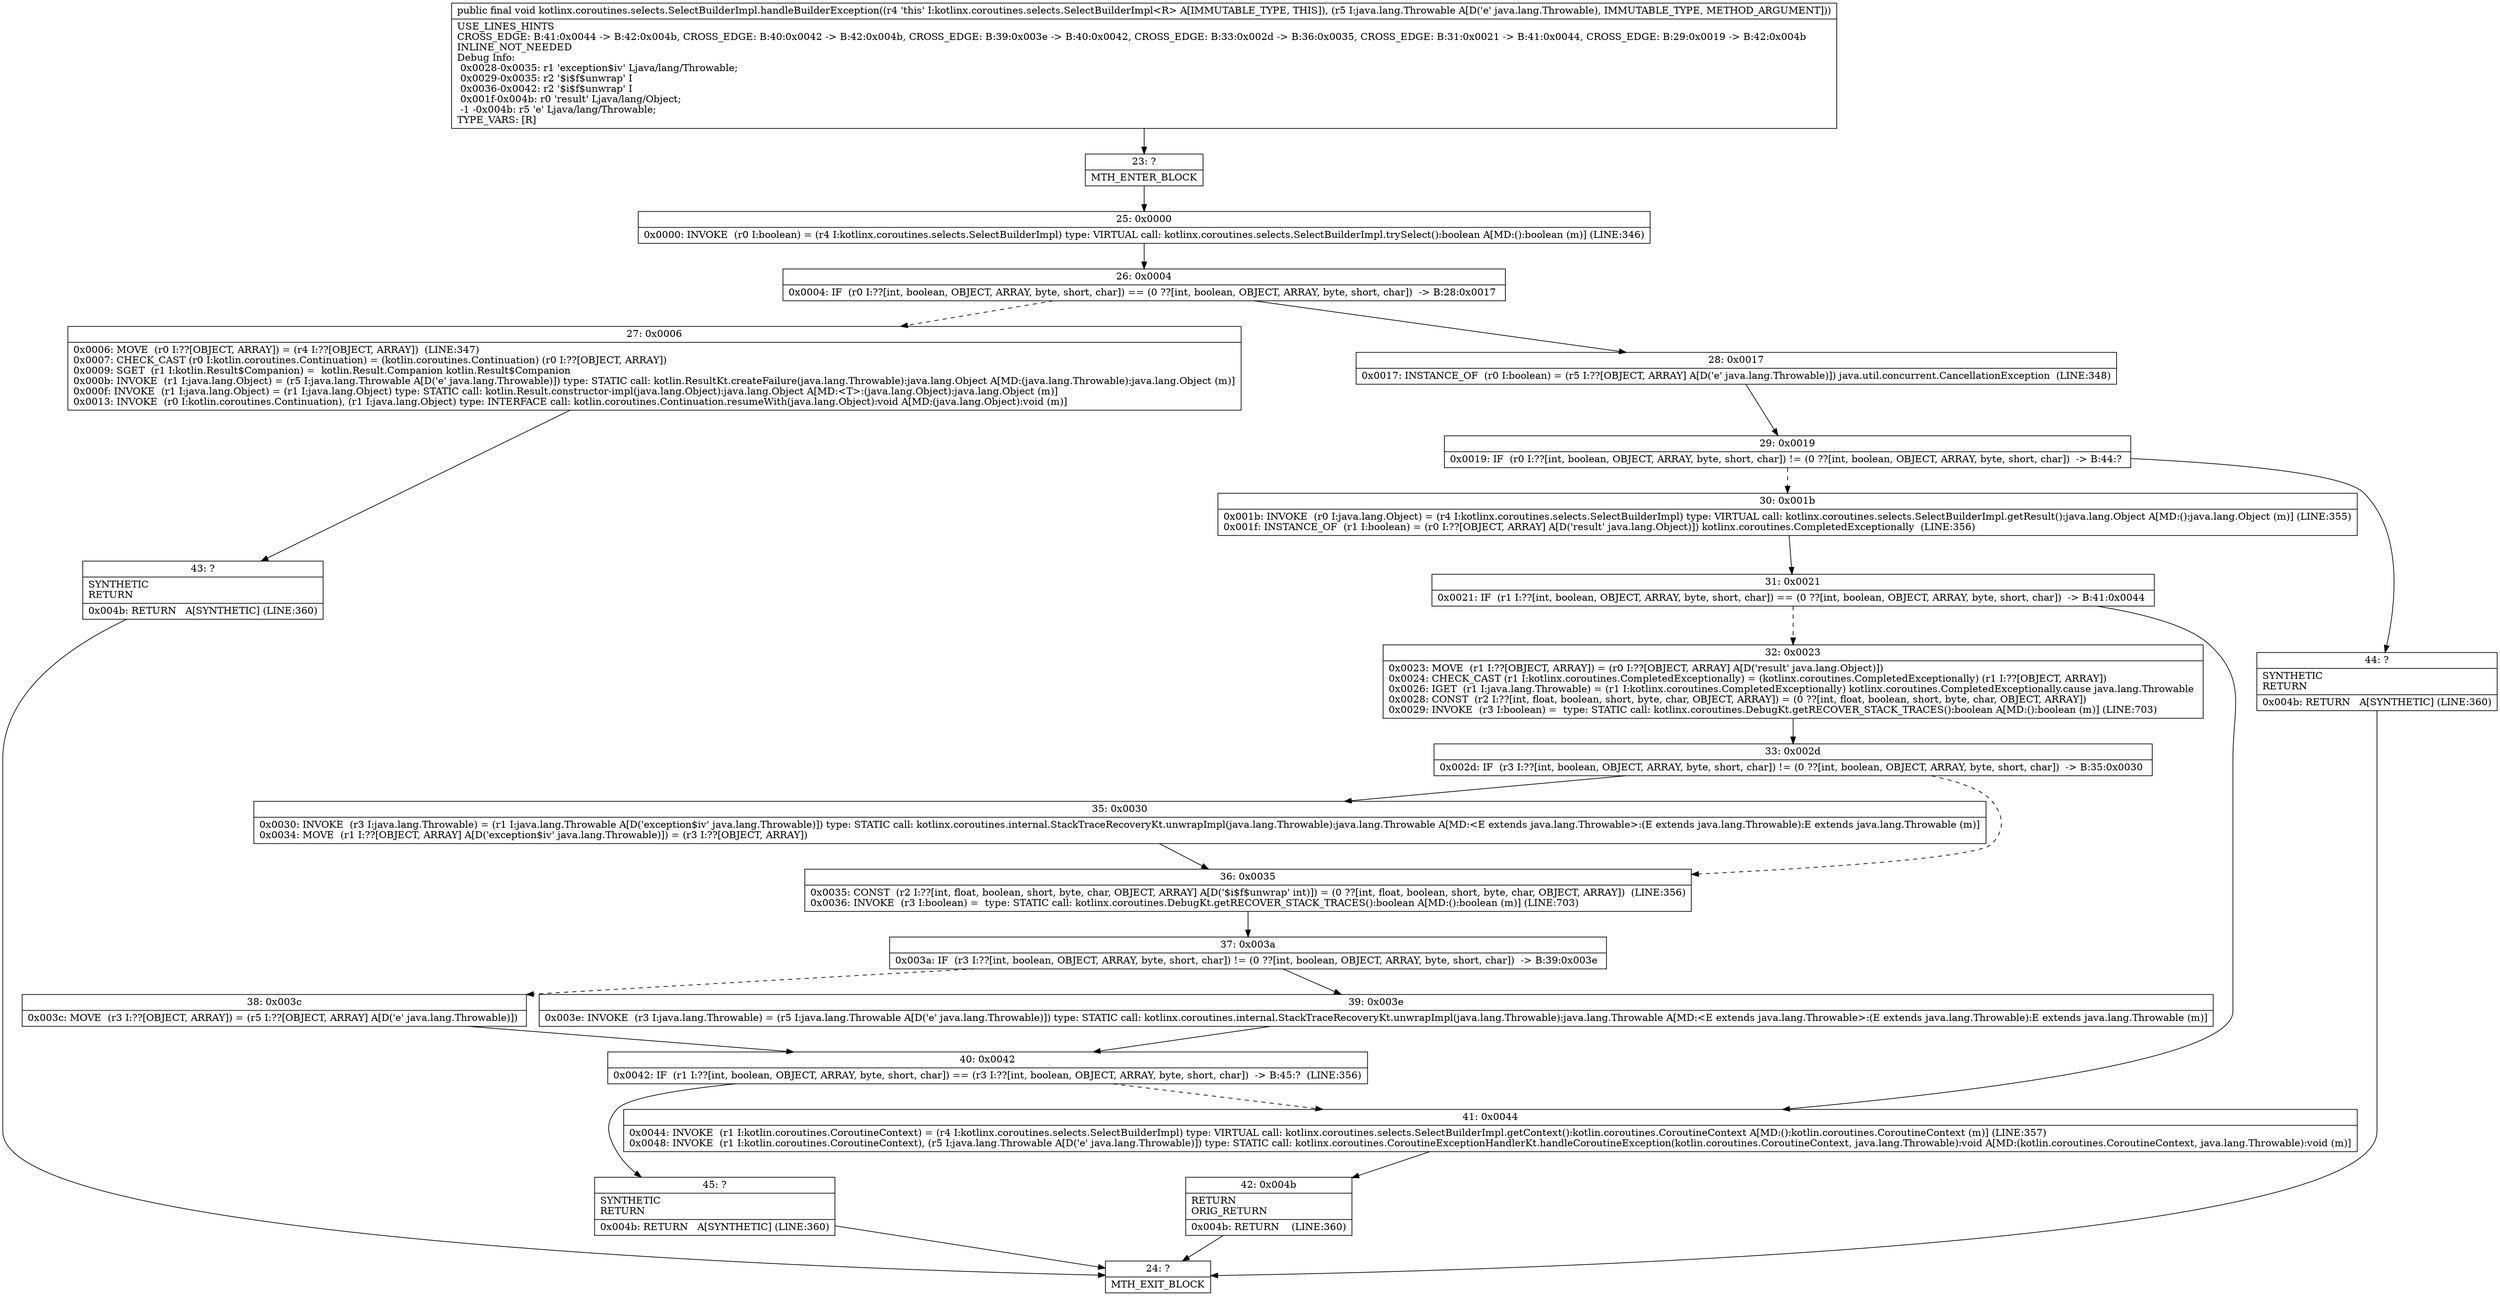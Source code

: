 digraph "CFG forkotlinx.coroutines.selects.SelectBuilderImpl.handleBuilderException(Ljava\/lang\/Throwable;)V" {
Node_23 [shape=record,label="{23\:\ ?|MTH_ENTER_BLOCK\l}"];
Node_25 [shape=record,label="{25\:\ 0x0000|0x0000: INVOKE  (r0 I:boolean) = (r4 I:kotlinx.coroutines.selects.SelectBuilderImpl) type: VIRTUAL call: kotlinx.coroutines.selects.SelectBuilderImpl.trySelect():boolean A[MD:():boolean (m)] (LINE:346)\l}"];
Node_26 [shape=record,label="{26\:\ 0x0004|0x0004: IF  (r0 I:??[int, boolean, OBJECT, ARRAY, byte, short, char]) == (0 ??[int, boolean, OBJECT, ARRAY, byte, short, char])  \-\> B:28:0x0017 \l}"];
Node_27 [shape=record,label="{27\:\ 0x0006|0x0006: MOVE  (r0 I:??[OBJECT, ARRAY]) = (r4 I:??[OBJECT, ARRAY])  (LINE:347)\l0x0007: CHECK_CAST (r0 I:kotlin.coroutines.Continuation) = (kotlin.coroutines.Continuation) (r0 I:??[OBJECT, ARRAY]) \l0x0009: SGET  (r1 I:kotlin.Result$Companion) =  kotlin.Result.Companion kotlin.Result$Companion \l0x000b: INVOKE  (r1 I:java.lang.Object) = (r5 I:java.lang.Throwable A[D('e' java.lang.Throwable)]) type: STATIC call: kotlin.ResultKt.createFailure(java.lang.Throwable):java.lang.Object A[MD:(java.lang.Throwable):java.lang.Object (m)]\l0x000f: INVOKE  (r1 I:java.lang.Object) = (r1 I:java.lang.Object) type: STATIC call: kotlin.Result.constructor\-impl(java.lang.Object):java.lang.Object A[MD:\<T\>:(java.lang.Object):java.lang.Object (m)]\l0x0013: INVOKE  (r0 I:kotlin.coroutines.Continuation), (r1 I:java.lang.Object) type: INTERFACE call: kotlin.coroutines.Continuation.resumeWith(java.lang.Object):void A[MD:(java.lang.Object):void (m)]\l}"];
Node_43 [shape=record,label="{43\:\ ?|SYNTHETIC\lRETURN\l|0x004b: RETURN   A[SYNTHETIC] (LINE:360)\l}"];
Node_24 [shape=record,label="{24\:\ ?|MTH_EXIT_BLOCK\l}"];
Node_28 [shape=record,label="{28\:\ 0x0017|0x0017: INSTANCE_OF  (r0 I:boolean) = (r5 I:??[OBJECT, ARRAY] A[D('e' java.lang.Throwable)]) java.util.concurrent.CancellationException  (LINE:348)\l}"];
Node_29 [shape=record,label="{29\:\ 0x0019|0x0019: IF  (r0 I:??[int, boolean, OBJECT, ARRAY, byte, short, char]) != (0 ??[int, boolean, OBJECT, ARRAY, byte, short, char])  \-\> B:44:? \l}"];
Node_30 [shape=record,label="{30\:\ 0x001b|0x001b: INVOKE  (r0 I:java.lang.Object) = (r4 I:kotlinx.coroutines.selects.SelectBuilderImpl) type: VIRTUAL call: kotlinx.coroutines.selects.SelectBuilderImpl.getResult():java.lang.Object A[MD:():java.lang.Object (m)] (LINE:355)\l0x001f: INSTANCE_OF  (r1 I:boolean) = (r0 I:??[OBJECT, ARRAY] A[D('result' java.lang.Object)]) kotlinx.coroutines.CompletedExceptionally  (LINE:356)\l}"];
Node_31 [shape=record,label="{31\:\ 0x0021|0x0021: IF  (r1 I:??[int, boolean, OBJECT, ARRAY, byte, short, char]) == (0 ??[int, boolean, OBJECT, ARRAY, byte, short, char])  \-\> B:41:0x0044 \l}"];
Node_32 [shape=record,label="{32\:\ 0x0023|0x0023: MOVE  (r1 I:??[OBJECT, ARRAY]) = (r0 I:??[OBJECT, ARRAY] A[D('result' java.lang.Object)]) \l0x0024: CHECK_CAST (r1 I:kotlinx.coroutines.CompletedExceptionally) = (kotlinx.coroutines.CompletedExceptionally) (r1 I:??[OBJECT, ARRAY]) \l0x0026: IGET  (r1 I:java.lang.Throwable) = (r1 I:kotlinx.coroutines.CompletedExceptionally) kotlinx.coroutines.CompletedExceptionally.cause java.lang.Throwable \l0x0028: CONST  (r2 I:??[int, float, boolean, short, byte, char, OBJECT, ARRAY]) = (0 ??[int, float, boolean, short, byte, char, OBJECT, ARRAY]) \l0x0029: INVOKE  (r3 I:boolean) =  type: STATIC call: kotlinx.coroutines.DebugKt.getRECOVER_STACK_TRACES():boolean A[MD:():boolean (m)] (LINE:703)\l}"];
Node_33 [shape=record,label="{33\:\ 0x002d|0x002d: IF  (r3 I:??[int, boolean, OBJECT, ARRAY, byte, short, char]) != (0 ??[int, boolean, OBJECT, ARRAY, byte, short, char])  \-\> B:35:0x0030 \l}"];
Node_35 [shape=record,label="{35\:\ 0x0030|0x0030: INVOKE  (r3 I:java.lang.Throwable) = (r1 I:java.lang.Throwable A[D('exception$iv' java.lang.Throwable)]) type: STATIC call: kotlinx.coroutines.internal.StackTraceRecoveryKt.unwrapImpl(java.lang.Throwable):java.lang.Throwable A[MD:\<E extends java.lang.Throwable\>:(E extends java.lang.Throwable):E extends java.lang.Throwable (m)]\l0x0034: MOVE  (r1 I:??[OBJECT, ARRAY] A[D('exception$iv' java.lang.Throwable)]) = (r3 I:??[OBJECT, ARRAY]) \l}"];
Node_36 [shape=record,label="{36\:\ 0x0035|0x0035: CONST  (r2 I:??[int, float, boolean, short, byte, char, OBJECT, ARRAY] A[D('$i$f$unwrap' int)]) = (0 ??[int, float, boolean, short, byte, char, OBJECT, ARRAY])  (LINE:356)\l0x0036: INVOKE  (r3 I:boolean) =  type: STATIC call: kotlinx.coroutines.DebugKt.getRECOVER_STACK_TRACES():boolean A[MD:():boolean (m)] (LINE:703)\l}"];
Node_37 [shape=record,label="{37\:\ 0x003a|0x003a: IF  (r3 I:??[int, boolean, OBJECT, ARRAY, byte, short, char]) != (0 ??[int, boolean, OBJECT, ARRAY, byte, short, char])  \-\> B:39:0x003e \l}"];
Node_38 [shape=record,label="{38\:\ 0x003c|0x003c: MOVE  (r3 I:??[OBJECT, ARRAY]) = (r5 I:??[OBJECT, ARRAY] A[D('e' java.lang.Throwable)]) \l}"];
Node_40 [shape=record,label="{40\:\ 0x0042|0x0042: IF  (r1 I:??[int, boolean, OBJECT, ARRAY, byte, short, char]) == (r3 I:??[int, boolean, OBJECT, ARRAY, byte, short, char])  \-\> B:45:?  (LINE:356)\l}"];
Node_45 [shape=record,label="{45\:\ ?|SYNTHETIC\lRETURN\l|0x004b: RETURN   A[SYNTHETIC] (LINE:360)\l}"];
Node_39 [shape=record,label="{39\:\ 0x003e|0x003e: INVOKE  (r3 I:java.lang.Throwable) = (r5 I:java.lang.Throwable A[D('e' java.lang.Throwable)]) type: STATIC call: kotlinx.coroutines.internal.StackTraceRecoveryKt.unwrapImpl(java.lang.Throwable):java.lang.Throwable A[MD:\<E extends java.lang.Throwable\>:(E extends java.lang.Throwable):E extends java.lang.Throwable (m)]\l}"];
Node_41 [shape=record,label="{41\:\ 0x0044|0x0044: INVOKE  (r1 I:kotlin.coroutines.CoroutineContext) = (r4 I:kotlinx.coroutines.selects.SelectBuilderImpl) type: VIRTUAL call: kotlinx.coroutines.selects.SelectBuilderImpl.getContext():kotlin.coroutines.CoroutineContext A[MD:():kotlin.coroutines.CoroutineContext (m)] (LINE:357)\l0x0048: INVOKE  (r1 I:kotlin.coroutines.CoroutineContext), (r5 I:java.lang.Throwable A[D('e' java.lang.Throwable)]) type: STATIC call: kotlinx.coroutines.CoroutineExceptionHandlerKt.handleCoroutineException(kotlin.coroutines.CoroutineContext, java.lang.Throwable):void A[MD:(kotlin.coroutines.CoroutineContext, java.lang.Throwable):void (m)]\l}"];
Node_42 [shape=record,label="{42\:\ 0x004b|RETURN\lORIG_RETURN\l|0x004b: RETURN    (LINE:360)\l}"];
Node_44 [shape=record,label="{44\:\ ?|SYNTHETIC\lRETURN\l|0x004b: RETURN   A[SYNTHETIC] (LINE:360)\l}"];
MethodNode[shape=record,label="{public final void kotlinx.coroutines.selects.SelectBuilderImpl.handleBuilderException((r4 'this' I:kotlinx.coroutines.selects.SelectBuilderImpl\<R\> A[IMMUTABLE_TYPE, THIS]), (r5 I:java.lang.Throwable A[D('e' java.lang.Throwable), IMMUTABLE_TYPE, METHOD_ARGUMENT]))  | USE_LINES_HINTS\lCROSS_EDGE: B:41:0x0044 \-\> B:42:0x004b, CROSS_EDGE: B:40:0x0042 \-\> B:42:0x004b, CROSS_EDGE: B:39:0x003e \-\> B:40:0x0042, CROSS_EDGE: B:33:0x002d \-\> B:36:0x0035, CROSS_EDGE: B:31:0x0021 \-\> B:41:0x0044, CROSS_EDGE: B:29:0x0019 \-\> B:42:0x004b\lINLINE_NOT_NEEDED\lDebug Info:\l  0x0028\-0x0035: r1 'exception$iv' Ljava\/lang\/Throwable;\l  0x0029\-0x0035: r2 '$i$f$unwrap' I\l  0x0036\-0x0042: r2 '$i$f$unwrap' I\l  0x001f\-0x004b: r0 'result' Ljava\/lang\/Object;\l  \-1 \-0x004b: r5 'e' Ljava\/lang\/Throwable;\lTYPE_VARS: [R]\l}"];
MethodNode -> Node_23;Node_23 -> Node_25;
Node_25 -> Node_26;
Node_26 -> Node_27[style=dashed];
Node_26 -> Node_28;
Node_27 -> Node_43;
Node_43 -> Node_24;
Node_28 -> Node_29;
Node_29 -> Node_30[style=dashed];
Node_29 -> Node_44;
Node_30 -> Node_31;
Node_31 -> Node_32[style=dashed];
Node_31 -> Node_41;
Node_32 -> Node_33;
Node_33 -> Node_35;
Node_33 -> Node_36[style=dashed];
Node_35 -> Node_36;
Node_36 -> Node_37;
Node_37 -> Node_38[style=dashed];
Node_37 -> Node_39;
Node_38 -> Node_40;
Node_40 -> Node_41[style=dashed];
Node_40 -> Node_45;
Node_45 -> Node_24;
Node_39 -> Node_40;
Node_41 -> Node_42;
Node_42 -> Node_24;
Node_44 -> Node_24;
}

